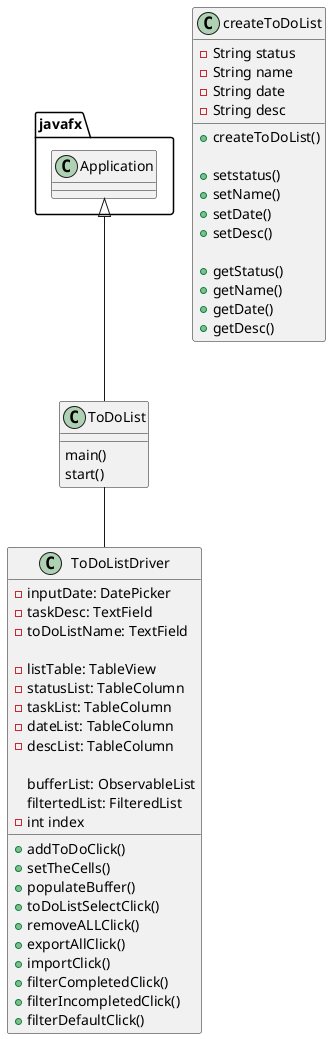 @startuml
'https://plantuml.com/class-diagram

class ToDoList
{
    main()
    start()
}

class ToDoListDriver
{
    ' Variables
    - inputDate: DatePicker
    - taskDesc: TextField
    - toDoListName: TextField

    ' Table elements
    - listTable: TableView
    - statusList: TableColumn
    - taskList: TableColumn
    - dateList: TableColumn
    - descList: TableColumn

    bufferList: ObservableList
    filtertedList: FilteredList
    -int index


    + addToDoClick()
    + setTheCells()
    + populateBuffer()
    + toDoListSelectClick()
    + removeALLClick()
    + exportAllClick()
    + importClick()
    + filterCompletedClick()
    + filterIncompletedClick()
    + filterDefaultClick()
}

class createToDoList
{
    - String status
    - String name
    - String date
    - String desc

    + createToDoList()

    + setstatus()
    + setName()
    + setDate()
    + setDesc()

    + getStatus()
    + getName()
    + getDate()
    + getDesc()
}


javafx.Application <|-- ToDoList

ToDoList -- ToDoListDriver



@enduml